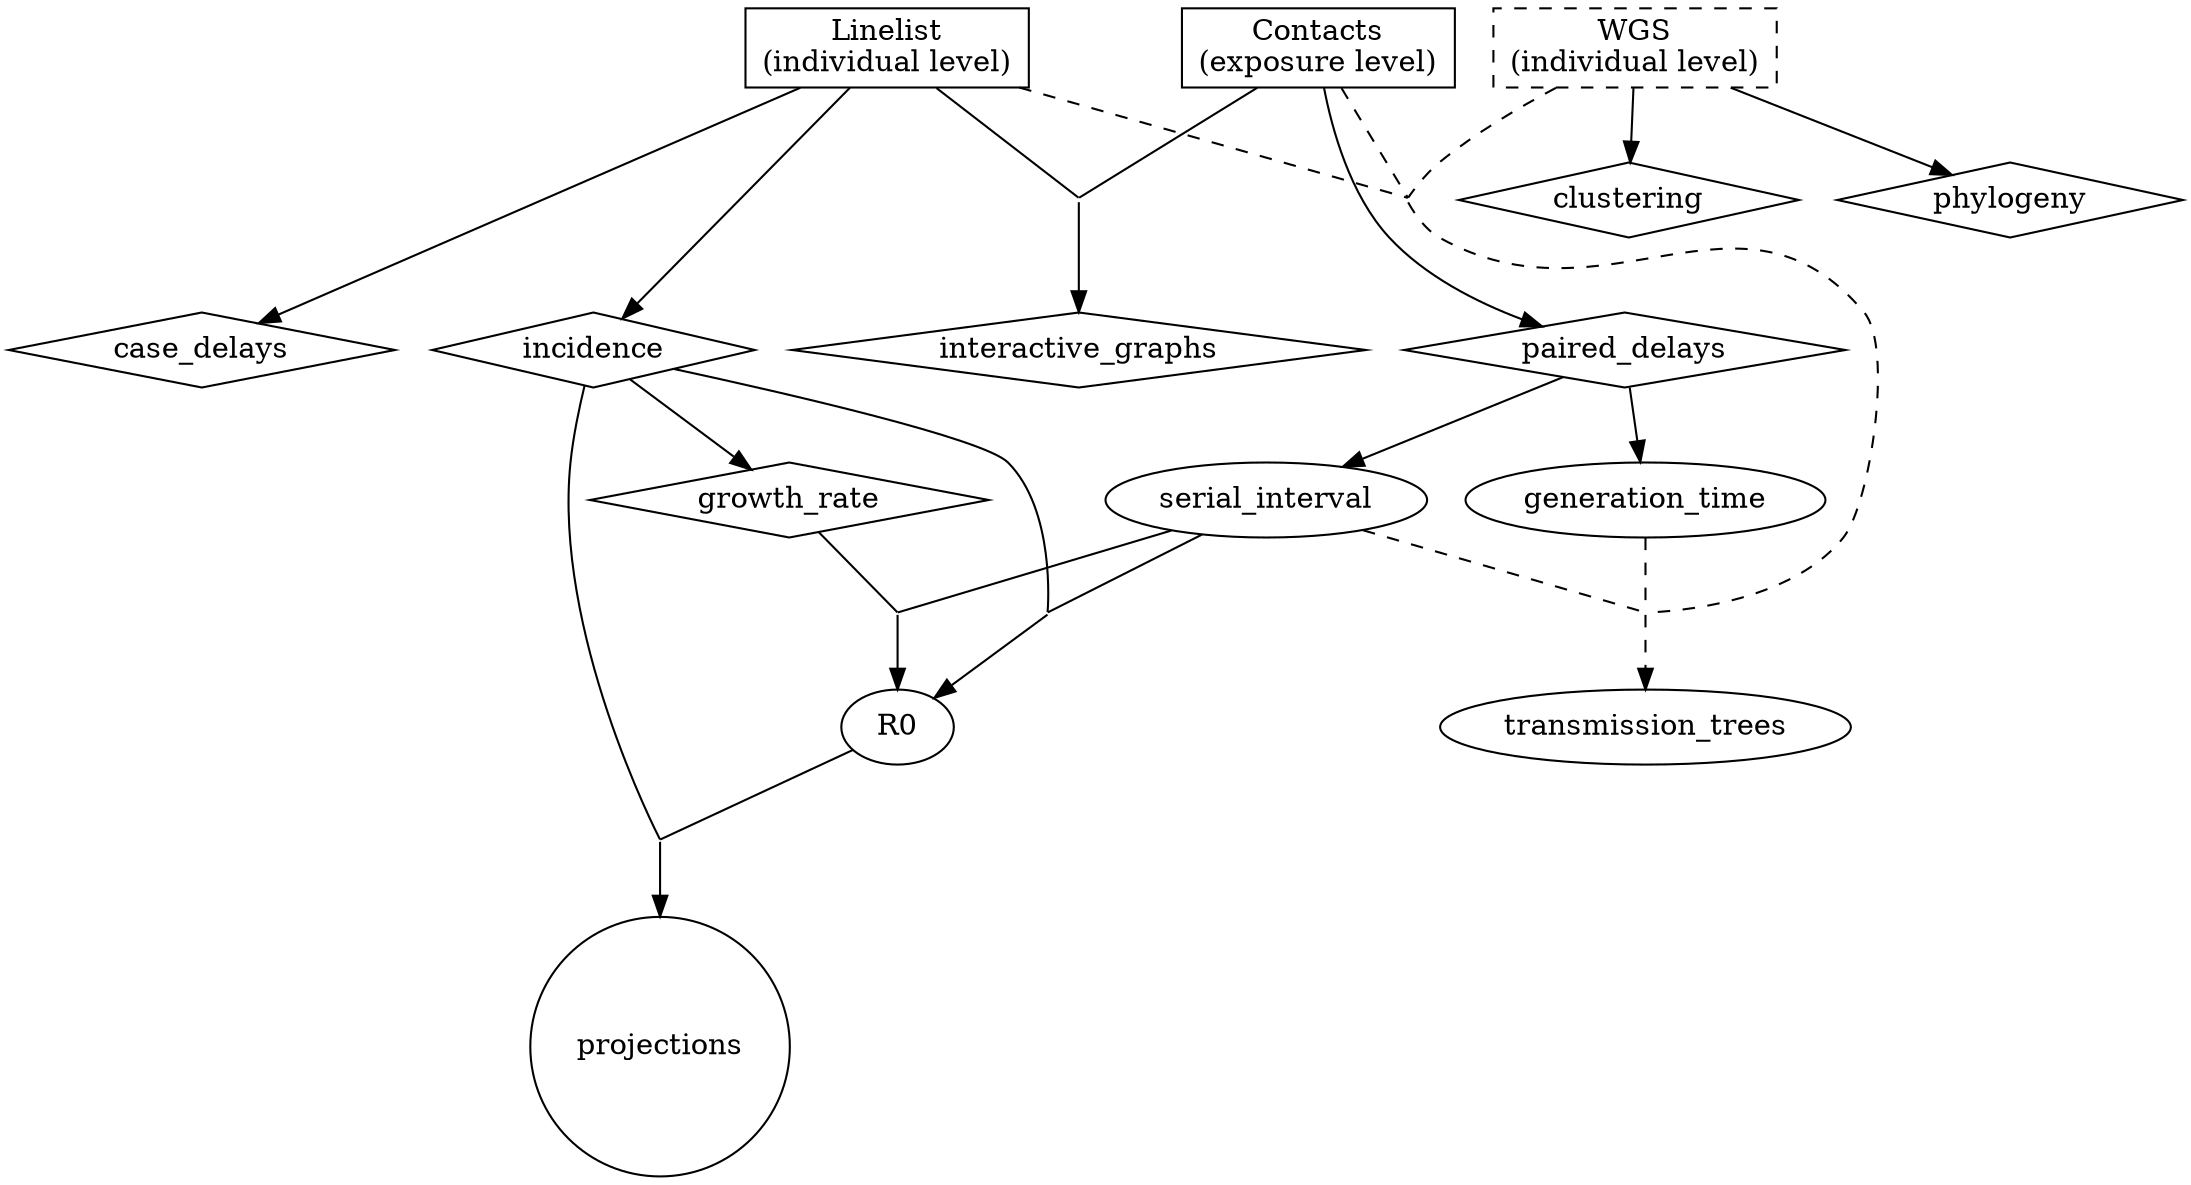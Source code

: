 digraph G {
	node[shape="box"]
		linelist[label = "Linelist\n(individual level)"];
		contacts[label = "Contacts\n(exposure level)"];
		
	node[shape="box", style = "dashed"]
		WGS[label = "WGS\n(individual level)"];
		
	node[shape="diamond", style="solid"]
		incidence;
		growth_rate;
		phylogeny;
		clustering;
		case_delays;
		paired_delays;
		interactive_graphs;
		
	node[shape="oval"]
		R0;
		serial_interval;
		generation_time;
		transmission_trees;

	node[shape="circle"]
		projections;
		
	node[shape = "none", width = 0, height = 0, label = ""]
		GrR0; // Growth Rate to R0
		InRO; // Incidence to R0
		tPd;  // to paired delays
		tIg;  // to interactive graphs
		R0P;  // R0 to Projections
		TT1;  // to transmission trees
		TT2;  // to transmission trees
		
//	node[shape="box", style = "invis"]
//		background;

	linelist -> incidence;
	incidence -> growth_rate;

	incidence       -> InR0 [arrowhead = "none"];
        serial_interval -> InR0 [arrowhead = "none"];
	InR0            -> R0;

	growth_rate     -> GrR0 [arrowhead = "none"];
	serial_interval -> GrR0 [arrowhead = "none"];
	GrR0            -> R0;

	R0        -> R0P [arrowhead = "none"];
	incidence -> R0P [arrowhead = "none"];
	R0P       -> projections;
	
	linelist -> case_delays;

//	contacts -> tPd [arrowhead = "none"];
//	linelist -> tPd [arrowhead = "none"];
//	tPd      -> paired_delays;
	contacts -> paired_delays;
	
	paired_delays -> generation_time;
	paired_delays -> serial_interval;

	contacts -> tIg [arrowhead = "none"];
	linelist -> tIg [arrowhead = "none"];
	tIg      -> interactive_graphs;

	
	WGS -> phylogeny;
	WGS -> clustering;

	WGS             -> TT1[ style="dashed", arrowhead="none" ];
	linelist        -> TT1[ style="dashed", arrowhead="none" ];
	contacts        -> TT1[ style="dashed", arrowhead="none" ];
	generation_time -> TT2[ style="dashed", arrowhead="none" ];
	serial_interval -> TT2[ style="dashed", arrowhead="none" ];
	TT1             -> TT2[ style="dashed", arrowhead="none" ];
	TT2             -> transmission_trees [ style = "dashed" ];
	
	{rank = "same"; contacts, linelist, WGS}//, background}
	{rank = "same"; incidence, case_delays, paired_delays, interactive_graphs}//, background}
}

